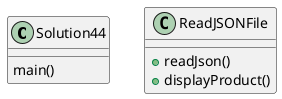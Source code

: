 @startuml
'https://plantuml.com/class-diagram

class Solution44{
    main()
}

class ReadJSONFile{
    +readJson()
    +displayProduct()
}


@enduml